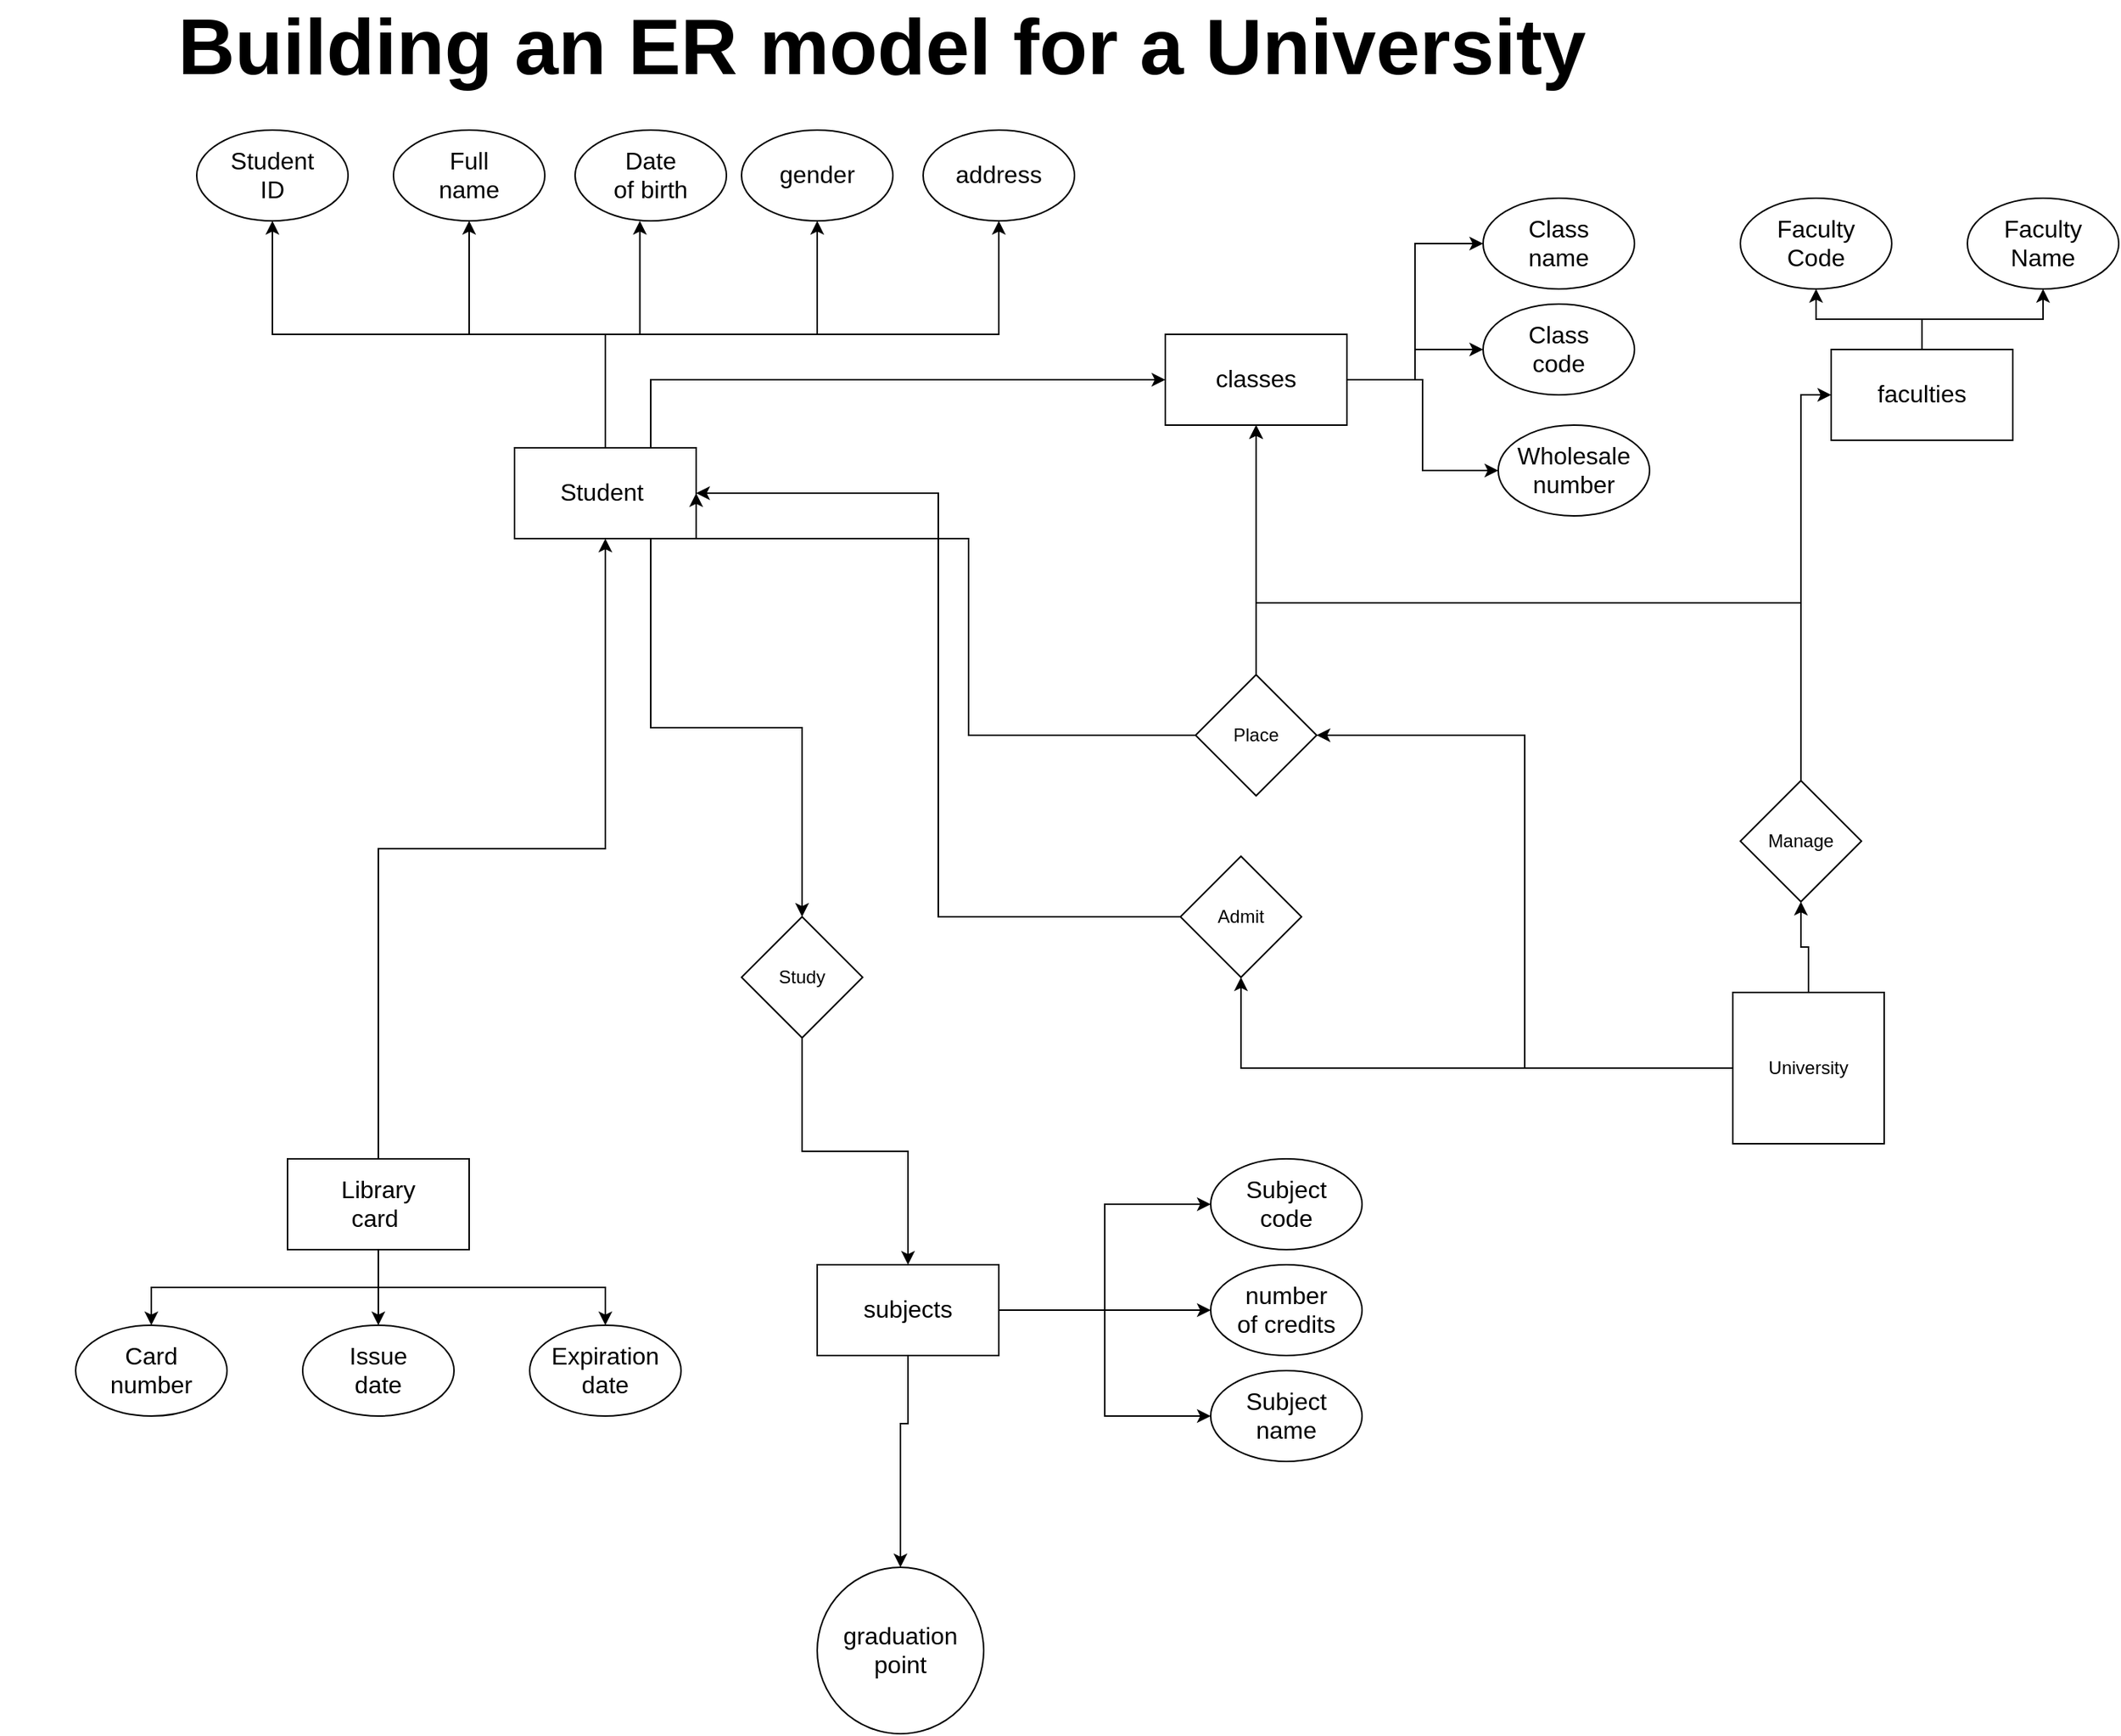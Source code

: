 <mxfile version="24.6.4" type="device">
  <diagram name="Page-1" id="GRsyDcKoAf3XS1XCmkG8">
    <mxGraphModel dx="2950" dy="2342" grid="1" gridSize="10" guides="1" tooltips="1" connect="1" arrows="1" fold="1" page="1" pageScale="1" pageWidth="850" pageHeight="1100" math="0" shadow="0">
      <root>
        <mxCell id="0" />
        <mxCell id="1" parent="0" />
        <mxCell id="qemqwJCjaNCcUWpIhzNG-41" value="" style="group" vertex="1" connectable="0" parent="1">
          <mxGeometry x="-720" y="680" width="400" height="170" as="geometry" />
        </mxCell>
        <mxCell id="qemqwJCjaNCcUWpIhzNG-38" style="edgeStyle=orthogonalEdgeStyle;rounded=0;orthogonalLoop=1;jettySize=auto;html=1;exitX=0.5;exitY=1;exitDx=0;exitDy=0;entryX=0.5;entryY=0;entryDx=0;entryDy=0;" edge="1" parent="qemqwJCjaNCcUWpIhzNG-41" source="qemqwJCjaNCcUWpIhzNG-5" target="qemqwJCjaNCcUWpIhzNG-26">
          <mxGeometry relative="1" as="geometry" />
        </mxCell>
        <mxCell id="qemqwJCjaNCcUWpIhzNG-39" style="edgeStyle=orthogonalEdgeStyle;rounded=0;orthogonalLoop=1;jettySize=auto;html=1;exitX=0.5;exitY=1;exitDx=0;exitDy=0;entryX=0.5;entryY=0;entryDx=0;entryDy=0;" edge="1" parent="qemqwJCjaNCcUWpIhzNG-41" source="qemqwJCjaNCcUWpIhzNG-5" target="qemqwJCjaNCcUWpIhzNG-25">
          <mxGeometry relative="1" as="geometry" />
        </mxCell>
        <mxCell id="qemqwJCjaNCcUWpIhzNG-40" style="edgeStyle=orthogonalEdgeStyle;rounded=0;orthogonalLoop=1;jettySize=auto;html=1;exitX=0.5;exitY=1;exitDx=0;exitDy=0;entryX=0.5;entryY=0;entryDx=0;entryDy=0;" edge="1" parent="qemqwJCjaNCcUWpIhzNG-41" source="qemqwJCjaNCcUWpIhzNG-5" target="qemqwJCjaNCcUWpIhzNG-27">
          <mxGeometry relative="1" as="geometry" />
        </mxCell>
        <mxCell id="qemqwJCjaNCcUWpIhzNG-5" value="&lt;span style=&quot;font-size:12.0pt;line-height:115%;&lt;br/&gt;font-family:&amp;quot;Aptos&amp;quot;,sans-serif;mso-ascii-theme-font:minor-latin;mso-fareast-font-family:&lt;br/&gt;&amp;quot;Yu Mincho&amp;quot;;mso-fareast-theme-font:minor-fareast;mso-hansi-theme-font:minor-latin;&lt;br/&gt;mso-bidi-font-family:&amp;quot;Times New Roman&amp;quot;;mso-bidi-theme-font:minor-bidi;&lt;br/&gt;mso-ansi-language:EN-US;mso-fareast-language:JA;mso-bidi-language:AR-SA&quot;&gt;Library&lt;br/&gt;card&amp;nbsp;&lt;/span&gt;" style="rounded=0;whiteSpace=wrap;html=1;" vertex="1" parent="qemqwJCjaNCcUWpIhzNG-41">
          <mxGeometry x="140" width="120" height="60" as="geometry" />
        </mxCell>
        <mxCell id="qemqwJCjaNCcUWpIhzNG-25" value="&lt;span style=&quot;font-size:12.0pt;line-height:115%;&lt;br/&gt;font-family:&amp;quot;Aptos&amp;quot;,sans-serif;mso-ascii-theme-font:minor-latin;mso-fareast-font-family:&lt;br/&gt;&amp;quot;Yu Mincho&amp;quot;;mso-fareast-theme-font:minor-fareast;mso-hansi-theme-font:minor-latin;&lt;br/&gt;mso-bidi-font-family:&amp;quot;Times New Roman&amp;quot;;mso-bidi-theme-font:minor-bidi;&lt;br/&gt;mso-ansi-language:EN-US;mso-fareast-language:JA;mso-bidi-language:AR-SA&quot;&gt;Issue&lt;br/&gt;date&lt;/span&gt;" style="ellipse;whiteSpace=wrap;html=1;" vertex="1" parent="qemqwJCjaNCcUWpIhzNG-41">
          <mxGeometry x="150" y="110" width="100" height="60" as="geometry" />
        </mxCell>
        <mxCell id="qemqwJCjaNCcUWpIhzNG-26" value="&lt;span style=&quot;font-size:12.0pt;line-height:115%;&lt;br/&gt;font-family:&amp;quot;Aptos&amp;quot;,sans-serif;mso-ascii-theme-font:minor-latin;mso-fareast-font-family:&lt;br/&gt;&amp;quot;Yu Mincho&amp;quot;;mso-fareast-theme-font:minor-fareast;mso-hansi-theme-font:minor-latin;&lt;br/&gt;mso-bidi-font-family:&amp;quot;Times New Roman&amp;quot;;mso-bidi-theme-font:minor-bidi;&lt;br/&gt;mso-ansi-language:EN-US;mso-fareast-language:JA;mso-bidi-language:AR-SA&quot;&gt;Card&lt;br/&gt;number&lt;/span&gt;" style="ellipse;whiteSpace=wrap;html=1;" vertex="1" parent="qemqwJCjaNCcUWpIhzNG-41">
          <mxGeometry y="110" width="100" height="60" as="geometry" />
        </mxCell>
        <mxCell id="qemqwJCjaNCcUWpIhzNG-27" value="&lt;span style=&quot;font-size:12.0pt;line-height:115%;&lt;br/&gt;font-family:&amp;quot;Aptos&amp;quot;,sans-serif;mso-ascii-theme-font:minor-latin;mso-fareast-font-family:&lt;br/&gt;&amp;quot;Yu Mincho&amp;quot;;mso-fareast-theme-font:minor-fareast;mso-hansi-theme-font:minor-latin;&lt;br/&gt;mso-bidi-font-family:&amp;quot;Times New Roman&amp;quot;;mso-bidi-theme-font:minor-bidi;&lt;br/&gt;mso-ansi-language:EN-US;mso-fareast-language:JA;mso-bidi-language:AR-SA&quot;&gt;Expiration&lt;br/&gt;date&lt;/span&gt;" style="ellipse;whiteSpace=wrap;html=1;" vertex="1" parent="qemqwJCjaNCcUWpIhzNG-41">
          <mxGeometry x="300" y="110" width="100" height="60" as="geometry" />
        </mxCell>
        <mxCell id="qemqwJCjaNCcUWpIhzNG-42" value="" style="group" vertex="1" connectable="0" parent="1">
          <mxGeometry x="380" y="45" width="250" height="160" as="geometry" />
        </mxCell>
        <mxCell id="qemqwJCjaNCcUWpIhzNG-14" style="edgeStyle=orthogonalEdgeStyle;rounded=0;orthogonalLoop=1;jettySize=auto;html=1;exitX=0.5;exitY=0;exitDx=0;exitDy=0;entryX=0.5;entryY=1;entryDx=0;entryDy=0;" edge="1" parent="qemqwJCjaNCcUWpIhzNG-42" source="qemqwJCjaNCcUWpIhzNG-1" target="qemqwJCjaNCcUWpIhzNG-7">
          <mxGeometry relative="1" as="geometry" />
        </mxCell>
        <mxCell id="qemqwJCjaNCcUWpIhzNG-15" style="edgeStyle=orthogonalEdgeStyle;rounded=0;orthogonalLoop=1;jettySize=auto;html=1;entryX=0.5;entryY=1;entryDx=0;entryDy=0;" edge="1" parent="qemqwJCjaNCcUWpIhzNG-42" source="qemqwJCjaNCcUWpIhzNG-1" target="qemqwJCjaNCcUWpIhzNG-8">
          <mxGeometry relative="1" as="geometry" />
        </mxCell>
        <mxCell id="qemqwJCjaNCcUWpIhzNG-1" value="&lt;span style=&quot;font-size:12.0pt;line-height:115%;&lt;br/&gt;font-family:&amp;quot;Aptos&amp;quot;,sans-serif;mso-ascii-theme-font:minor-latin;mso-fareast-font-family:&lt;br/&gt;&amp;quot;Yu Mincho&amp;quot;;mso-fareast-theme-font:minor-fareast;mso-hansi-theme-font:minor-latin;&lt;br/&gt;mso-bidi-font-family:&amp;quot;Times New Roman&amp;quot;;mso-bidi-theme-font:minor-bidi;&lt;br/&gt;mso-ansi-language:EN-US;mso-fareast-language:JA;mso-bidi-language:AR-SA&quot;&gt;faculties&lt;/span&gt;" style="rounded=0;whiteSpace=wrap;html=1;" vertex="1" parent="qemqwJCjaNCcUWpIhzNG-42">
          <mxGeometry x="60" y="100" width="120" height="60" as="geometry" />
        </mxCell>
        <mxCell id="qemqwJCjaNCcUWpIhzNG-7" value="&lt;span style=&quot;font-size:12.0pt;line-height:115%;&lt;br/&gt;font-family:&amp;quot;Aptos&amp;quot;,sans-serif;mso-ascii-theme-font:minor-latin;mso-fareast-font-family:&lt;br/&gt;&amp;quot;Yu Mincho&amp;quot;;mso-fareast-theme-font:minor-fareast;mso-hansi-theme-font:minor-latin;&lt;br/&gt;mso-bidi-font-family:&amp;quot;Times New Roman&amp;quot;;mso-bidi-theme-font:minor-bidi;&lt;br/&gt;mso-ansi-language:EN-US;mso-fareast-language:JA;mso-bidi-language:AR-SA&quot;&gt;Faculty&lt;br/&gt;Code&lt;/span&gt;" style="ellipse;whiteSpace=wrap;html=1;" vertex="1" parent="qemqwJCjaNCcUWpIhzNG-42">
          <mxGeometry width="100" height="60" as="geometry" />
        </mxCell>
        <mxCell id="qemqwJCjaNCcUWpIhzNG-8" value="&lt;span style=&quot;font-size:12.0pt;line-height:115%;&lt;br/&gt;font-family:&amp;quot;Aptos&amp;quot;,sans-serif;mso-ascii-theme-font:minor-latin;mso-fareast-font-family:&lt;br/&gt;&amp;quot;Yu Mincho&amp;quot;;mso-fareast-theme-font:minor-fareast;mso-hansi-theme-font:minor-latin;&lt;br/&gt;mso-bidi-font-family:&amp;quot;Times New Roman&amp;quot;;mso-bidi-theme-font:minor-bidi;&lt;br/&gt;mso-ansi-language:EN-US;mso-fareast-language:JA;mso-bidi-language:AR-SA&quot;&gt;Faculty&lt;br/&gt;Name&lt;/span&gt;" style="ellipse;whiteSpace=wrap;html=1;" vertex="1" parent="qemqwJCjaNCcUWpIhzNG-42">
          <mxGeometry x="150" width="100" height="60" as="geometry" />
        </mxCell>
        <mxCell id="qemqwJCjaNCcUWpIhzNG-43" value="" style="group" vertex="1" connectable="0" parent="1">
          <mxGeometry y="45" width="320" height="210" as="geometry" />
        </mxCell>
        <mxCell id="qemqwJCjaNCcUWpIhzNG-16" style="edgeStyle=orthogonalEdgeStyle;rounded=0;orthogonalLoop=1;jettySize=auto;html=1;exitX=1;exitY=0.5;exitDx=0;exitDy=0;entryX=0;entryY=0.5;entryDx=0;entryDy=0;" edge="1" parent="qemqwJCjaNCcUWpIhzNG-43" source="qemqwJCjaNCcUWpIhzNG-2" target="qemqwJCjaNCcUWpIhzNG-10">
          <mxGeometry relative="1" as="geometry" />
        </mxCell>
        <mxCell id="qemqwJCjaNCcUWpIhzNG-17" style="edgeStyle=orthogonalEdgeStyle;rounded=0;orthogonalLoop=1;jettySize=auto;html=1;exitX=1;exitY=0.5;exitDx=0;exitDy=0;entryX=0;entryY=0.5;entryDx=0;entryDy=0;" edge="1" parent="qemqwJCjaNCcUWpIhzNG-43" source="qemqwJCjaNCcUWpIhzNG-2" target="qemqwJCjaNCcUWpIhzNG-9">
          <mxGeometry relative="1" as="geometry" />
        </mxCell>
        <mxCell id="qemqwJCjaNCcUWpIhzNG-2" value="&lt;span style=&quot;font-size:12.0pt;line-height:115%;&lt;br/&gt;font-family:&amp;quot;Aptos&amp;quot;,sans-serif;mso-ascii-theme-font:minor-latin;mso-fareast-font-family:&lt;br/&gt;&amp;quot;Yu Mincho&amp;quot;;mso-fareast-theme-font:minor-fareast;mso-hansi-theme-font:minor-latin;&lt;br/&gt;mso-bidi-font-family:&amp;quot;Times New Roman&amp;quot;;mso-bidi-theme-font:minor-bidi;&lt;br/&gt;mso-ansi-language:EN-US;mso-fareast-language:JA;mso-bidi-language:AR-SA&quot;&gt;classes&lt;/span&gt;" style="rounded=0;whiteSpace=wrap;html=1;" vertex="1" parent="qemqwJCjaNCcUWpIhzNG-43">
          <mxGeometry y="90" width="120" height="60" as="geometry" />
        </mxCell>
        <mxCell id="qemqwJCjaNCcUWpIhzNG-9" value="&lt;span style=&quot;font-size:12.0pt;line-height:115%;&lt;br/&gt;font-family:&amp;quot;Aptos&amp;quot;,sans-serif;mso-ascii-theme-font:minor-latin;mso-fareast-font-family:&lt;br/&gt;&amp;quot;Yu Mincho&amp;quot;;mso-fareast-theme-font:minor-fareast;mso-hansi-theme-font:minor-latin;&lt;br/&gt;mso-bidi-font-family:&amp;quot;Times New Roman&amp;quot;;mso-bidi-theme-font:minor-bidi;&lt;br/&gt;mso-ansi-language:EN-US;mso-fareast-language:JA;mso-bidi-language:AR-SA&quot;&gt;Class&lt;br/&gt;code&lt;/span&gt;" style="ellipse;whiteSpace=wrap;html=1;" vertex="1" parent="qemqwJCjaNCcUWpIhzNG-43">
          <mxGeometry x="210" y="70" width="100" height="60" as="geometry" />
        </mxCell>
        <mxCell id="qemqwJCjaNCcUWpIhzNG-10" value="&lt;span style=&quot;font-size:12.0pt;line-height:115%;&lt;br/&gt;font-family:&amp;quot;Aptos&amp;quot;,sans-serif;mso-ascii-theme-font:minor-latin;mso-fareast-font-family:&lt;br/&gt;&amp;quot;Yu Mincho&amp;quot;;mso-fareast-theme-font:minor-fareast;mso-hansi-theme-font:minor-latin;&lt;br/&gt;mso-bidi-font-family:&amp;quot;Times New Roman&amp;quot;;mso-bidi-theme-font:minor-bidi;&lt;br/&gt;mso-ansi-language:EN-US;mso-fareast-language:JA;mso-bidi-language:AR-SA&quot;&gt;Class&lt;br/&gt;name&lt;/span&gt;" style="ellipse;whiteSpace=wrap;html=1;" vertex="1" parent="qemqwJCjaNCcUWpIhzNG-43">
          <mxGeometry x="210" width="100" height="60" as="geometry" />
        </mxCell>
        <mxCell id="qemqwJCjaNCcUWpIhzNG-11" value="&lt;span style=&quot;font-size:12.0pt;line-height:115%;&lt;br/&gt;font-family:&amp;quot;Aptos&amp;quot;,sans-serif;mso-ascii-theme-font:minor-latin;mso-fareast-font-family:&lt;br/&gt;&amp;quot;Yu Mincho&amp;quot;;mso-fareast-theme-font:minor-fareast;mso-hansi-theme-font:minor-latin;&lt;br/&gt;mso-bidi-font-family:&amp;quot;Times New Roman&amp;quot;;mso-bidi-theme-font:minor-bidi;&lt;br/&gt;mso-ansi-language:EN-US;mso-fareast-language:JA;mso-bidi-language:AR-SA&quot;&gt;Wholesale&lt;br/&gt;number&lt;/span&gt;" style="ellipse;whiteSpace=wrap;html=1;" vertex="1" parent="qemqwJCjaNCcUWpIhzNG-43">
          <mxGeometry x="220" y="150" width="100" height="60" as="geometry" />
        </mxCell>
        <mxCell id="qemqwJCjaNCcUWpIhzNG-18" style="edgeStyle=orthogonalEdgeStyle;rounded=0;orthogonalLoop=1;jettySize=auto;html=1;exitX=1;exitY=0.5;exitDx=0;exitDy=0;entryX=0;entryY=0.5;entryDx=0;entryDy=0;" edge="1" parent="qemqwJCjaNCcUWpIhzNG-43" source="qemqwJCjaNCcUWpIhzNG-2" target="qemqwJCjaNCcUWpIhzNG-11">
          <mxGeometry relative="1" as="geometry" />
        </mxCell>
        <mxCell id="qemqwJCjaNCcUWpIhzNG-45" value="" style="group" vertex="1" connectable="0" parent="1">
          <mxGeometry x="-230" y="680" width="360" height="200" as="geometry" />
        </mxCell>
        <mxCell id="qemqwJCjaNCcUWpIhzNG-35" style="edgeStyle=orthogonalEdgeStyle;rounded=0;orthogonalLoop=1;jettySize=auto;html=1;exitX=1;exitY=0.5;exitDx=0;exitDy=0;entryX=0;entryY=0.5;entryDx=0;entryDy=0;" edge="1" parent="qemqwJCjaNCcUWpIhzNG-45" source="qemqwJCjaNCcUWpIhzNG-4" target="qemqwJCjaNCcUWpIhzNG-19">
          <mxGeometry relative="1" as="geometry" />
        </mxCell>
        <mxCell id="qemqwJCjaNCcUWpIhzNG-36" style="edgeStyle=orthogonalEdgeStyle;rounded=0;orthogonalLoop=1;jettySize=auto;html=1;exitX=1;exitY=0.5;exitDx=0;exitDy=0;entryX=0;entryY=0.5;entryDx=0;entryDy=0;" edge="1" parent="qemqwJCjaNCcUWpIhzNG-45" source="qemqwJCjaNCcUWpIhzNG-4" target="qemqwJCjaNCcUWpIhzNG-23">
          <mxGeometry relative="1" as="geometry" />
        </mxCell>
        <mxCell id="qemqwJCjaNCcUWpIhzNG-37" style="edgeStyle=orthogonalEdgeStyle;rounded=0;orthogonalLoop=1;jettySize=auto;html=1;exitX=1;exitY=0.5;exitDx=0;exitDy=0;entryX=0;entryY=0.5;entryDx=0;entryDy=0;" edge="1" parent="qemqwJCjaNCcUWpIhzNG-45" source="qemqwJCjaNCcUWpIhzNG-4" target="qemqwJCjaNCcUWpIhzNG-24">
          <mxGeometry relative="1" as="geometry" />
        </mxCell>
        <mxCell id="qemqwJCjaNCcUWpIhzNG-4" value="&lt;span style=&quot;font-size:12.0pt;line-height:115%;&lt;br/&gt;font-family:&amp;quot;Aptos&amp;quot;,sans-serif;mso-ascii-theme-font:minor-latin;mso-fareast-font-family:&lt;br/&gt;&amp;quot;Yu Mincho&amp;quot;;mso-fareast-theme-font:minor-fareast;mso-hansi-theme-font:minor-latin;&lt;br/&gt;mso-bidi-font-family:&amp;quot;Times New Roman&amp;quot;;mso-bidi-theme-font:minor-bidi;&lt;br/&gt;mso-ansi-language:EN-US;mso-fareast-language:JA;mso-bidi-language:AR-SA&quot;&gt;subjects&lt;/span&gt;" style="rounded=0;whiteSpace=wrap;html=1;" vertex="1" parent="qemqwJCjaNCcUWpIhzNG-45">
          <mxGeometry y="70" width="120" height="60" as="geometry" />
        </mxCell>
        <mxCell id="qemqwJCjaNCcUWpIhzNG-19" value="&lt;span style=&quot;font-size:12.0pt;line-height:115%;&lt;br/&gt;font-family:&amp;quot;Aptos&amp;quot;,sans-serif;mso-ascii-theme-font:minor-latin;mso-fareast-font-family:&lt;br/&gt;&amp;quot;Yu Mincho&amp;quot;;mso-fareast-theme-font:minor-fareast;mso-hansi-theme-font:minor-latin;&lt;br/&gt;mso-bidi-font-family:&amp;quot;Times New Roman&amp;quot;;mso-bidi-theme-font:minor-bidi;&lt;br/&gt;mso-ansi-language:EN-US;mso-fareast-language:JA;mso-bidi-language:AR-SA&quot;&gt;Subject&lt;br/&gt;code&lt;/span&gt;" style="ellipse;whiteSpace=wrap;html=1;" vertex="1" parent="qemqwJCjaNCcUWpIhzNG-45">
          <mxGeometry x="260" width="100" height="60" as="geometry" />
        </mxCell>
        <mxCell id="qemqwJCjaNCcUWpIhzNG-23" value="&lt;span style=&quot;font-size:12.0pt;line-height:115%;&lt;br/&gt;font-family:&amp;quot;Aptos&amp;quot;,sans-serif;mso-ascii-theme-font:minor-latin;mso-fareast-font-family:&lt;br/&gt;&amp;quot;Yu Mincho&amp;quot;;mso-fareast-theme-font:minor-fareast;mso-hansi-theme-font:minor-latin;&lt;br/&gt;mso-bidi-font-family:&amp;quot;Times New Roman&amp;quot;;mso-bidi-theme-font:minor-bidi;&lt;br/&gt;mso-ansi-language:EN-US;mso-fareast-language:JA;mso-bidi-language:AR-SA&quot;&gt;Subject&lt;br/&gt;name&lt;/span&gt;" style="ellipse;whiteSpace=wrap;html=1;" vertex="1" parent="qemqwJCjaNCcUWpIhzNG-45">
          <mxGeometry x="260" y="140" width="100" height="60" as="geometry" />
        </mxCell>
        <mxCell id="qemqwJCjaNCcUWpIhzNG-24" value="&lt;span style=&quot;font-size:12.0pt;line-height:115%;&lt;br/&gt;font-family:&amp;quot;Aptos&amp;quot;,sans-serif;mso-ascii-theme-font:minor-latin;mso-fareast-font-family:&lt;br/&gt;&amp;quot;Yu Mincho&amp;quot;;mso-fareast-theme-font:minor-fareast;mso-hansi-theme-font:minor-latin;&lt;br/&gt;mso-bidi-font-family:&amp;quot;Times New Roman&amp;quot;;mso-bidi-theme-font:minor-bidi;&lt;br/&gt;mso-ansi-language:EN-US;mso-fareast-language:JA;mso-bidi-language:AR-SA&quot;&gt;number&lt;br/&gt;of credits&lt;/span&gt;" style="ellipse;whiteSpace=wrap;html=1;" vertex="1" parent="qemqwJCjaNCcUWpIhzNG-45">
          <mxGeometry x="260" y="70" width="100" height="60" as="geometry" />
        </mxCell>
        <mxCell id="qemqwJCjaNCcUWpIhzNG-46" value="" style="group" vertex="1" connectable="0" parent="1">
          <mxGeometry x="-640" width="580" height="270" as="geometry" />
        </mxCell>
        <mxCell id="qemqwJCjaNCcUWpIhzNG-28" style="edgeStyle=orthogonalEdgeStyle;rounded=0;orthogonalLoop=1;jettySize=auto;html=1;exitX=0.5;exitY=0;exitDx=0;exitDy=0;entryX=0.5;entryY=1;entryDx=0;entryDy=0;" edge="1" parent="qemqwJCjaNCcUWpIhzNG-46" source="qemqwJCjaNCcUWpIhzNG-3" target="qemqwJCjaNCcUWpIhzNG-12">
          <mxGeometry relative="1" as="geometry" />
        </mxCell>
        <mxCell id="qemqwJCjaNCcUWpIhzNG-29" style="edgeStyle=orthogonalEdgeStyle;rounded=0;orthogonalLoop=1;jettySize=auto;html=1;exitX=0.5;exitY=0;exitDx=0;exitDy=0;entryX=0.5;entryY=1;entryDx=0;entryDy=0;" edge="1" parent="qemqwJCjaNCcUWpIhzNG-46" source="qemqwJCjaNCcUWpIhzNG-3" target="qemqwJCjaNCcUWpIhzNG-20">
          <mxGeometry relative="1" as="geometry" />
        </mxCell>
        <mxCell id="qemqwJCjaNCcUWpIhzNG-33" style="edgeStyle=orthogonalEdgeStyle;rounded=0;orthogonalLoop=1;jettySize=auto;html=1;exitX=0.5;exitY=0;exitDx=0;exitDy=0;entryX=0.5;entryY=1;entryDx=0;entryDy=0;" edge="1" parent="qemqwJCjaNCcUWpIhzNG-46" source="qemqwJCjaNCcUWpIhzNG-3" target="qemqwJCjaNCcUWpIhzNG-21">
          <mxGeometry relative="1" as="geometry" />
        </mxCell>
        <mxCell id="qemqwJCjaNCcUWpIhzNG-34" style="edgeStyle=orthogonalEdgeStyle;rounded=0;orthogonalLoop=1;jettySize=auto;html=1;exitX=0.5;exitY=0;exitDx=0;exitDy=0;entryX=0.5;entryY=1;entryDx=0;entryDy=0;" edge="1" parent="qemqwJCjaNCcUWpIhzNG-46" source="qemqwJCjaNCcUWpIhzNG-3" target="qemqwJCjaNCcUWpIhzNG-22">
          <mxGeometry relative="1" as="geometry" />
        </mxCell>
        <mxCell id="qemqwJCjaNCcUWpIhzNG-3" value="&lt;span style=&quot;font-size:12.0pt;line-height:115%;&lt;br/&gt;font-family:&amp;quot;Aptos&amp;quot;,sans-serif;mso-ascii-theme-font:minor-latin;mso-fareast-font-family:&lt;br/&gt;&amp;quot;Yu Mincho&amp;quot;;mso-fareast-theme-font:minor-fareast;mso-hansi-theme-font:minor-latin;&lt;br/&gt;mso-bidi-font-family:&amp;quot;Times New Roman&amp;quot;;mso-bidi-theme-font:minor-bidi;&lt;br/&gt;mso-ansi-language:EN-US;mso-fareast-language:JA;mso-bidi-language:AR-SA&quot;&gt;Student&amp;nbsp;&lt;/span&gt;" style="rounded=0;whiteSpace=wrap;html=1;" vertex="1" parent="qemqwJCjaNCcUWpIhzNG-46">
          <mxGeometry x="210" y="210" width="120" height="60" as="geometry" />
        </mxCell>
        <mxCell id="qemqwJCjaNCcUWpIhzNG-12" value="&lt;span style=&quot;font-size:12.0pt;line-height:115%;&lt;br/&gt;font-family:&amp;quot;Aptos&amp;quot;,sans-serif;mso-ascii-theme-font:minor-latin;mso-fareast-font-family:&lt;br/&gt;&amp;quot;Yu Mincho&amp;quot;;mso-fareast-theme-font:minor-fareast;mso-hansi-theme-font:minor-latin;&lt;br/&gt;mso-bidi-font-family:&amp;quot;Times New Roman&amp;quot;;mso-bidi-theme-font:minor-bidi;&lt;br/&gt;mso-ansi-language:EN-US;mso-fareast-language:JA;mso-bidi-language:AR-SA&quot;&gt;Student&lt;br/&gt;ID&lt;/span&gt;" style="ellipse;whiteSpace=wrap;html=1;" vertex="1" parent="qemqwJCjaNCcUWpIhzNG-46">
          <mxGeometry width="100" height="60" as="geometry" />
        </mxCell>
        <mxCell id="qemqwJCjaNCcUWpIhzNG-13" value="&lt;span style=&quot;font-size:12.0pt;line-height:115%;&lt;br/&gt;font-family:&amp;quot;Aptos&amp;quot;,sans-serif;mso-ascii-theme-font:minor-latin;mso-fareast-font-family:&lt;br/&gt;&amp;quot;Yu Mincho&amp;quot;;mso-fareast-theme-font:minor-fareast;mso-hansi-theme-font:minor-latin;&lt;br/&gt;mso-bidi-font-family:&amp;quot;Times New Roman&amp;quot;;mso-bidi-theme-font:minor-bidi;&lt;br/&gt;mso-ansi-language:EN-US;mso-fareast-language:JA;mso-bidi-language:AR-SA&quot;&gt;Date&lt;br/&gt;of birth&lt;/span&gt;" style="ellipse;whiteSpace=wrap;html=1;" vertex="1" parent="qemqwJCjaNCcUWpIhzNG-46">
          <mxGeometry x="250" width="100" height="60" as="geometry" />
        </mxCell>
        <mxCell id="qemqwJCjaNCcUWpIhzNG-20" value="&lt;span style=&quot;font-size:12.0pt;line-height:115%;&lt;br/&gt;font-family:&amp;quot;Aptos&amp;quot;,sans-serif;mso-ascii-theme-font:minor-latin;mso-fareast-font-family:&lt;br/&gt;&amp;quot;Yu Mincho&amp;quot;;mso-fareast-theme-font:minor-fareast;mso-hansi-theme-font:minor-latin;&lt;br/&gt;mso-bidi-font-family:&amp;quot;Times New Roman&amp;quot;;mso-bidi-theme-font:minor-bidi;&lt;br/&gt;mso-ansi-language:EN-US;mso-fareast-language:JA;mso-bidi-language:AR-SA&quot;&gt;Full&lt;br/&gt;name&lt;/span&gt;" style="ellipse;whiteSpace=wrap;html=1;" vertex="1" parent="qemqwJCjaNCcUWpIhzNG-46">
          <mxGeometry x="130" width="100" height="60" as="geometry" />
        </mxCell>
        <mxCell id="qemqwJCjaNCcUWpIhzNG-21" value="&lt;span style=&quot;font-size:12.0pt;line-height:115%;&lt;br/&gt;font-family:&amp;quot;Aptos&amp;quot;,sans-serif;mso-ascii-theme-font:minor-latin;mso-fareast-font-family:&lt;br/&gt;&amp;quot;Yu Mincho&amp;quot;;mso-fareast-theme-font:minor-fareast;mso-hansi-theme-font:minor-latin;&lt;br/&gt;mso-bidi-font-family:&amp;quot;Times New Roman&amp;quot;;mso-bidi-theme-font:minor-bidi;&lt;br/&gt;mso-ansi-language:EN-US;mso-fareast-language:JA;mso-bidi-language:AR-SA&quot;&gt;gender&lt;/span&gt;" style="ellipse;whiteSpace=wrap;html=1;" vertex="1" parent="qemqwJCjaNCcUWpIhzNG-46">
          <mxGeometry x="360" width="100" height="60" as="geometry" />
        </mxCell>
        <mxCell id="qemqwJCjaNCcUWpIhzNG-22" value="&lt;span style=&quot;font-size:12.0pt;line-height:115%;&lt;br/&gt;font-family:&amp;quot;Aptos&amp;quot;,sans-serif;mso-ascii-theme-font:minor-latin;mso-fareast-font-family:&lt;br/&gt;&amp;quot;Yu Mincho&amp;quot;;mso-fareast-theme-font:minor-fareast;mso-hansi-theme-font:minor-latin;&lt;br/&gt;mso-bidi-font-family:&amp;quot;Times New Roman&amp;quot;;mso-bidi-theme-font:minor-bidi;&lt;br/&gt;mso-ansi-language:EN-US;mso-fareast-language:JA;mso-bidi-language:AR-SA&quot;&gt;address&lt;/span&gt;" style="ellipse;whiteSpace=wrap;html=1;" vertex="1" parent="qemqwJCjaNCcUWpIhzNG-46">
          <mxGeometry x="480" width="100" height="60" as="geometry" />
        </mxCell>
        <mxCell id="qemqwJCjaNCcUWpIhzNG-30" style="edgeStyle=orthogonalEdgeStyle;rounded=0;orthogonalLoop=1;jettySize=auto;html=1;exitX=0.5;exitY=0;exitDx=0;exitDy=0;entryX=0.428;entryY=1;entryDx=0;entryDy=0;entryPerimeter=0;" edge="1" parent="qemqwJCjaNCcUWpIhzNG-46" source="qemqwJCjaNCcUWpIhzNG-3" target="qemqwJCjaNCcUWpIhzNG-13">
          <mxGeometry relative="1" as="geometry" />
        </mxCell>
        <mxCell id="qemqwJCjaNCcUWpIhzNG-65" style="edgeStyle=orthogonalEdgeStyle;rounded=0;orthogonalLoop=1;jettySize=auto;html=1;exitX=0;exitY=0.5;exitDx=0;exitDy=0;entryX=1;entryY=0.5;entryDx=0;entryDy=0;" edge="1" parent="1" source="qemqwJCjaNCcUWpIhzNG-47" target="qemqwJCjaNCcUWpIhzNG-3">
          <mxGeometry relative="1" as="geometry" />
        </mxCell>
        <mxCell id="qemqwJCjaNCcUWpIhzNG-47" value="Admit" style="rhombus;whiteSpace=wrap;html=1;" vertex="1" parent="1">
          <mxGeometry x="10" y="480" width="80" height="80" as="geometry" />
        </mxCell>
        <mxCell id="qemqwJCjaNCcUWpIhzNG-69" style="edgeStyle=orthogonalEdgeStyle;rounded=0;orthogonalLoop=1;jettySize=auto;html=1;exitX=0.5;exitY=0;exitDx=0;exitDy=0;entryX=0.5;entryY=1;entryDx=0;entryDy=0;" edge="1" parent="1" source="qemqwJCjaNCcUWpIhzNG-48" target="qemqwJCjaNCcUWpIhzNG-2">
          <mxGeometry relative="1" as="geometry" />
        </mxCell>
        <mxCell id="qemqwJCjaNCcUWpIhzNG-71" style="edgeStyle=orthogonalEdgeStyle;rounded=0;orthogonalLoop=1;jettySize=auto;html=1;exitX=0;exitY=0.5;exitDx=0;exitDy=0;entryX=1;entryY=0.5;entryDx=0;entryDy=0;" edge="1" parent="1" source="qemqwJCjaNCcUWpIhzNG-48" target="qemqwJCjaNCcUWpIhzNG-3">
          <mxGeometry relative="1" as="geometry">
            <mxPoint x="-70" y="270" as="targetPoint" />
            <Array as="points">
              <mxPoint x="-130" y="400" />
              <mxPoint x="-130" y="270" />
            </Array>
          </mxGeometry>
        </mxCell>
        <mxCell id="qemqwJCjaNCcUWpIhzNG-48" value="Place" style="rhombus;whiteSpace=wrap;html=1;" vertex="1" parent="1">
          <mxGeometry x="20" y="360" width="80" height="80" as="geometry" />
        </mxCell>
        <mxCell id="qemqwJCjaNCcUWpIhzNG-64" style="edgeStyle=orthogonalEdgeStyle;rounded=0;orthogonalLoop=1;jettySize=auto;html=1;exitX=0;exitY=0.5;exitDx=0;exitDy=0;" edge="1" parent="1" source="qemqwJCjaNCcUWpIhzNG-50" target="qemqwJCjaNCcUWpIhzNG-47">
          <mxGeometry relative="1" as="geometry" />
        </mxCell>
        <mxCell id="qemqwJCjaNCcUWpIhzNG-70" style="edgeStyle=orthogonalEdgeStyle;rounded=0;orthogonalLoop=1;jettySize=auto;html=1;exitX=0;exitY=0.5;exitDx=0;exitDy=0;entryX=1;entryY=0.5;entryDx=0;entryDy=0;endArrow=classic;endFill=1;" edge="1" parent="1" source="qemqwJCjaNCcUWpIhzNG-50" target="qemqwJCjaNCcUWpIhzNG-48">
          <mxGeometry relative="1" as="geometry" />
        </mxCell>
        <mxCell id="qemqwJCjaNCcUWpIhzNG-81" style="edgeStyle=orthogonalEdgeStyle;rounded=0;orthogonalLoop=1;jettySize=auto;html=1;exitX=0.5;exitY=0;exitDx=0;exitDy=0;entryX=0.5;entryY=1;entryDx=0;entryDy=0;" edge="1" parent="1" source="qemqwJCjaNCcUWpIhzNG-50" target="qemqwJCjaNCcUWpIhzNG-51">
          <mxGeometry relative="1" as="geometry" />
        </mxCell>
        <mxCell id="qemqwJCjaNCcUWpIhzNG-50" value="University" style="whiteSpace=wrap;html=1;aspect=fixed;" vertex="1" parent="1">
          <mxGeometry x="375" y="570" width="100" height="100" as="geometry" />
        </mxCell>
        <mxCell id="qemqwJCjaNCcUWpIhzNG-57" style="edgeStyle=orthogonalEdgeStyle;rounded=0;orthogonalLoop=1;jettySize=auto;html=1;exitX=0.5;exitY=0;exitDx=0;exitDy=0;entryX=0;entryY=0.5;entryDx=0;entryDy=0;" edge="1" parent="1" source="qemqwJCjaNCcUWpIhzNG-51" target="qemqwJCjaNCcUWpIhzNG-1">
          <mxGeometry relative="1" as="geometry" />
        </mxCell>
        <mxCell id="qemqwJCjaNCcUWpIhzNG-58" style="edgeStyle=orthogonalEdgeStyle;rounded=0;orthogonalLoop=1;jettySize=auto;html=1;exitX=0.5;exitY=0;exitDx=0;exitDy=0;entryX=0.5;entryY=1;entryDx=0;entryDy=0;" edge="1" parent="1" source="qemqwJCjaNCcUWpIhzNG-51" target="qemqwJCjaNCcUWpIhzNG-2">
          <mxGeometry relative="1" as="geometry">
            <mxPoint x="80" y="240" as="targetPoint" />
          </mxGeometry>
        </mxCell>
        <mxCell id="qemqwJCjaNCcUWpIhzNG-51" value="Manage" style="rhombus;whiteSpace=wrap;html=1;" vertex="1" parent="1">
          <mxGeometry x="380" y="430" width="80" height="80" as="geometry" />
        </mxCell>
        <mxCell id="qemqwJCjaNCcUWpIhzNG-63" style="edgeStyle=orthogonalEdgeStyle;rounded=0;orthogonalLoop=1;jettySize=auto;html=1;exitX=0.5;exitY=0;exitDx=0;exitDy=0;entryX=0.5;entryY=1;entryDx=0;entryDy=0;" edge="1" parent="1" source="qemqwJCjaNCcUWpIhzNG-5" target="qemqwJCjaNCcUWpIhzNG-3">
          <mxGeometry relative="1" as="geometry" />
        </mxCell>
        <mxCell id="qemqwJCjaNCcUWpIhzNG-74" style="edgeStyle=orthogonalEdgeStyle;rounded=0;orthogonalLoop=1;jettySize=auto;html=1;exitX=0.75;exitY=0;exitDx=0;exitDy=0;entryX=0;entryY=0.5;entryDx=0;entryDy=0;" edge="1" parent="1" source="qemqwJCjaNCcUWpIhzNG-3" target="qemqwJCjaNCcUWpIhzNG-2">
          <mxGeometry relative="1" as="geometry" />
        </mxCell>
        <mxCell id="qemqwJCjaNCcUWpIhzNG-77" style="edgeStyle=orthogonalEdgeStyle;rounded=0;orthogonalLoop=1;jettySize=auto;html=1;exitX=0.5;exitY=1;exitDx=0;exitDy=0;entryX=0.5;entryY=0;entryDx=0;entryDy=0;" edge="1" parent="1" source="qemqwJCjaNCcUWpIhzNG-75" target="qemqwJCjaNCcUWpIhzNG-4">
          <mxGeometry relative="1" as="geometry" />
        </mxCell>
        <mxCell id="qemqwJCjaNCcUWpIhzNG-75" value="Study" style="rhombus;whiteSpace=wrap;html=1;" vertex="1" parent="1">
          <mxGeometry x="-280" y="520" width="80" height="80" as="geometry" />
        </mxCell>
        <mxCell id="qemqwJCjaNCcUWpIhzNG-76" style="edgeStyle=orthogonalEdgeStyle;rounded=0;orthogonalLoop=1;jettySize=auto;html=1;exitX=0.75;exitY=1;exitDx=0;exitDy=0;entryX=0.5;entryY=0;entryDx=0;entryDy=0;" edge="1" parent="1" source="qemqwJCjaNCcUWpIhzNG-3" target="qemqwJCjaNCcUWpIhzNG-75">
          <mxGeometry relative="1" as="geometry" />
        </mxCell>
        <mxCell id="qemqwJCjaNCcUWpIhzNG-78" value="&lt;span style=&quot;font-size:12.0pt;line-height:115%;&lt;br/&gt;font-family:&amp;quot;Aptos&amp;quot;,sans-serif;mso-ascii-theme-font:minor-latin;mso-fareast-font-family:&lt;br/&gt;&amp;quot;Yu Mincho&amp;quot;;mso-fareast-theme-font:minor-fareast;mso-hansi-theme-font:minor-latin;&lt;br/&gt;mso-bidi-font-family:&amp;quot;Times New Roman&amp;quot;;mso-bidi-theme-font:minor-bidi;&lt;br/&gt;mso-ansi-language:EN-US;mso-fareast-language:JA;mso-bidi-language:AR-SA&quot;&gt;graduation&lt;br/&gt;point&lt;/span&gt;" style="ellipse;whiteSpace=wrap;html=1;aspect=fixed;" vertex="1" parent="1">
          <mxGeometry x="-230" y="950" width="110" height="110" as="geometry" />
        </mxCell>
        <mxCell id="qemqwJCjaNCcUWpIhzNG-79" style="edgeStyle=orthogonalEdgeStyle;rounded=0;orthogonalLoop=1;jettySize=auto;html=1;exitX=0.5;exitY=1;exitDx=0;exitDy=0;entryX=0.5;entryY=0;entryDx=0;entryDy=0;" edge="1" parent="1" source="qemqwJCjaNCcUWpIhzNG-4" target="qemqwJCjaNCcUWpIhzNG-78">
          <mxGeometry relative="1" as="geometry">
            <Array as="points">
              <mxPoint x="-170" y="855" />
              <mxPoint x="-175" y="855" />
            </Array>
          </mxGeometry>
        </mxCell>
        <mxCell id="qemqwJCjaNCcUWpIhzNG-80" value="&lt;b style=&quot;font-size: 52px;&quot;&gt;&lt;span style=&quot;font-size: 52px; line-height: 115%;&quot;&gt;Building an ER model for a University&amp;nbsp;&lt;/span&gt;&lt;/b&gt;" style="text;html=1;align=center;verticalAlign=middle;whiteSpace=wrap;rounded=0;strokeWidth=100;fontSize=52;" vertex="1" parent="1">
          <mxGeometry x="-770" y="-70" width="1180" height="30" as="geometry" />
        </mxCell>
      </root>
    </mxGraphModel>
  </diagram>
</mxfile>
